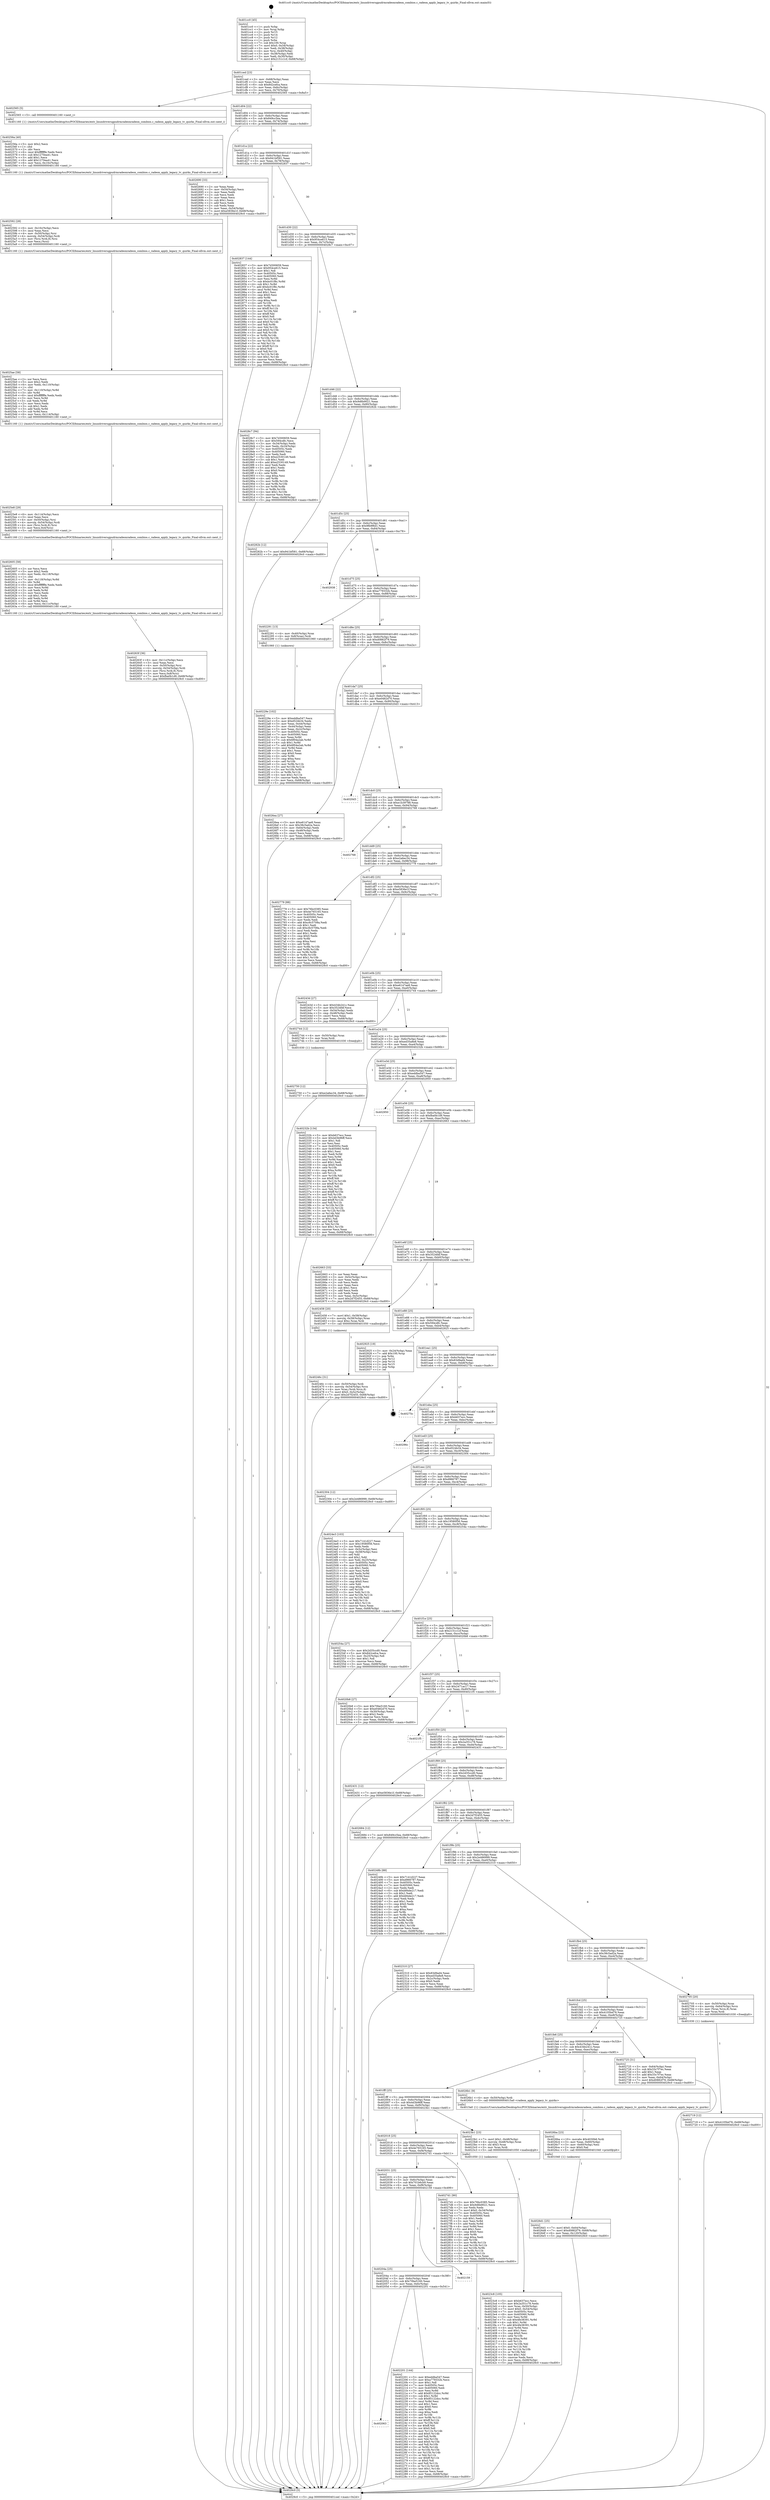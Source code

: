 digraph "0x401cc0" {
  label = "0x401cc0 (/mnt/c/Users/mathe/Desktop/tcc/POCII/binaries/extr_linuxdriversgpudrmradeonradeon_combios.c_radeon_apply_legacy_tv_quirks_Final-ollvm.out::main(0))"
  labelloc = "t"
  node[shape=record]

  Entry [label="",width=0.3,height=0.3,shape=circle,fillcolor=black,style=filled]
  "0x401ced" [label="{
     0x401ced [23]\l
     | [instrs]\l
     &nbsp;&nbsp;0x401ced \<+3\>: mov -0x68(%rbp),%eax\l
     &nbsp;&nbsp;0x401cf0 \<+2\>: mov %eax,%ecx\l
     &nbsp;&nbsp;0x401cf2 \<+6\>: sub $0x842cefca,%ecx\l
     &nbsp;&nbsp;0x401cf8 \<+3\>: mov %eax,-0x6c(%rbp)\l
     &nbsp;&nbsp;0x401cfb \<+3\>: mov %ecx,-0x70(%rbp)\l
     &nbsp;&nbsp;0x401cfe \<+6\>: je 0000000000402565 \<main+0x8a5\>\l
  }"]
  "0x402565" [label="{
     0x402565 [5]\l
     | [instrs]\l
     &nbsp;&nbsp;0x402565 \<+5\>: call 0000000000401160 \<next_i\>\l
     | [calls]\l
     &nbsp;&nbsp;0x401160 \{1\} (/mnt/c/Users/mathe/Desktop/tcc/POCII/binaries/extr_linuxdriversgpudrmradeonradeon_combios.c_radeon_apply_legacy_tv_quirks_Final-ollvm.out::next_i)\l
  }"]
  "0x401d04" [label="{
     0x401d04 [22]\l
     | [instrs]\l
     &nbsp;&nbsp;0x401d04 \<+5\>: jmp 0000000000401d09 \<main+0x49\>\l
     &nbsp;&nbsp;0x401d09 \<+3\>: mov -0x6c(%rbp),%eax\l
     &nbsp;&nbsp;0x401d0c \<+5\>: sub $0x849cc5ea,%eax\l
     &nbsp;&nbsp;0x401d11 \<+3\>: mov %eax,-0x74(%rbp)\l
     &nbsp;&nbsp;0x401d14 \<+6\>: je 0000000000402690 \<main+0x9d0\>\l
  }"]
  Exit [label="",width=0.3,height=0.3,shape=circle,fillcolor=black,style=filled,peripheries=2]
  "0x402690" [label="{
     0x402690 [33]\l
     | [instrs]\l
     &nbsp;&nbsp;0x402690 \<+2\>: xor %eax,%eax\l
     &nbsp;&nbsp;0x402692 \<+3\>: mov -0x54(%rbp),%ecx\l
     &nbsp;&nbsp;0x402695 \<+2\>: mov %eax,%edx\l
     &nbsp;&nbsp;0x402697 \<+2\>: sub %ecx,%edx\l
     &nbsp;&nbsp;0x402699 \<+2\>: mov %eax,%ecx\l
     &nbsp;&nbsp;0x40269b \<+3\>: sub $0x1,%ecx\l
     &nbsp;&nbsp;0x40269e \<+2\>: add %ecx,%edx\l
     &nbsp;&nbsp;0x4026a0 \<+2\>: sub %edx,%eax\l
     &nbsp;&nbsp;0x4026a2 \<+3\>: mov %eax,-0x54(%rbp)\l
     &nbsp;&nbsp;0x4026a5 \<+7\>: movl $0xe5836e1f,-0x68(%rbp)\l
     &nbsp;&nbsp;0x4026ac \<+5\>: jmp 00000000004029c0 \<main+0xd00\>\l
  }"]
  "0x401d1a" [label="{
     0x401d1a [22]\l
     | [instrs]\l
     &nbsp;&nbsp;0x401d1a \<+5\>: jmp 0000000000401d1f \<main+0x5f\>\l
     &nbsp;&nbsp;0x401d1f \<+3\>: mov -0x6c(%rbp),%eax\l
     &nbsp;&nbsp;0x401d22 \<+5\>: sub $0x941bf581,%eax\l
     &nbsp;&nbsp;0x401d27 \<+3\>: mov %eax,-0x78(%rbp)\l
     &nbsp;&nbsp;0x401d2a \<+6\>: je 0000000000402837 \<main+0xb77\>\l
  }"]
  "0x402750" [label="{
     0x402750 [12]\l
     | [instrs]\l
     &nbsp;&nbsp;0x402750 \<+7\>: movl $0xe2a6ec34,-0x68(%rbp)\l
     &nbsp;&nbsp;0x402757 \<+5\>: jmp 00000000004029c0 \<main+0xd00\>\l
  }"]
  "0x402837" [label="{
     0x402837 [144]\l
     | [instrs]\l
     &nbsp;&nbsp;0x402837 \<+5\>: mov $0x7d300659,%eax\l
     &nbsp;&nbsp;0x40283c \<+5\>: mov $0x954ce615,%ecx\l
     &nbsp;&nbsp;0x402841 \<+2\>: mov $0x1,%dl\l
     &nbsp;&nbsp;0x402843 \<+7\>: mov 0x40505c,%esi\l
     &nbsp;&nbsp;0x40284a \<+7\>: mov 0x405060,%edi\l
     &nbsp;&nbsp;0x402851 \<+3\>: mov %esi,%r8d\l
     &nbsp;&nbsp;0x402854 \<+7\>: sub $0xbc01f8c,%r8d\l
     &nbsp;&nbsp;0x40285b \<+4\>: sub $0x1,%r8d\l
     &nbsp;&nbsp;0x40285f \<+7\>: add $0xbc01f8c,%r8d\l
     &nbsp;&nbsp;0x402866 \<+4\>: imul %r8d,%esi\l
     &nbsp;&nbsp;0x40286a \<+3\>: and $0x1,%esi\l
     &nbsp;&nbsp;0x40286d \<+3\>: cmp $0x0,%esi\l
     &nbsp;&nbsp;0x402870 \<+4\>: sete %r9b\l
     &nbsp;&nbsp;0x402874 \<+3\>: cmp $0xa,%edi\l
     &nbsp;&nbsp;0x402877 \<+4\>: setl %r10b\l
     &nbsp;&nbsp;0x40287b \<+3\>: mov %r9b,%r11b\l
     &nbsp;&nbsp;0x40287e \<+4\>: xor $0xff,%r11b\l
     &nbsp;&nbsp;0x402882 \<+3\>: mov %r10b,%bl\l
     &nbsp;&nbsp;0x402885 \<+3\>: xor $0xff,%bl\l
     &nbsp;&nbsp;0x402888 \<+3\>: xor $0x0,%dl\l
     &nbsp;&nbsp;0x40288b \<+3\>: mov %r11b,%r14b\l
     &nbsp;&nbsp;0x40288e \<+4\>: and $0x0,%r14b\l
     &nbsp;&nbsp;0x402892 \<+3\>: and %dl,%r9b\l
     &nbsp;&nbsp;0x402895 \<+3\>: mov %bl,%r15b\l
     &nbsp;&nbsp;0x402898 \<+4\>: and $0x0,%r15b\l
     &nbsp;&nbsp;0x40289c \<+3\>: and %dl,%r10b\l
     &nbsp;&nbsp;0x40289f \<+3\>: or %r9b,%r14b\l
     &nbsp;&nbsp;0x4028a2 \<+3\>: or %r10b,%r15b\l
     &nbsp;&nbsp;0x4028a5 \<+3\>: xor %r15b,%r14b\l
     &nbsp;&nbsp;0x4028a8 \<+3\>: or %bl,%r11b\l
     &nbsp;&nbsp;0x4028ab \<+4\>: xor $0xff,%r11b\l
     &nbsp;&nbsp;0x4028af \<+3\>: or $0x0,%dl\l
     &nbsp;&nbsp;0x4028b2 \<+3\>: and %dl,%r11b\l
     &nbsp;&nbsp;0x4028b5 \<+3\>: or %r11b,%r14b\l
     &nbsp;&nbsp;0x4028b8 \<+4\>: test $0x1,%r14b\l
     &nbsp;&nbsp;0x4028bc \<+3\>: cmovne %ecx,%eax\l
     &nbsp;&nbsp;0x4028bf \<+3\>: mov %eax,-0x68(%rbp)\l
     &nbsp;&nbsp;0x4028c2 \<+5\>: jmp 00000000004029c0 \<main+0xd00\>\l
  }"]
  "0x401d30" [label="{
     0x401d30 [22]\l
     | [instrs]\l
     &nbsp;&nbsp;0x401d30 \<+5\>: jmp 0000000000401d35 \<main+0x75\>\l
     &nbsp;&nbsp;0x401d35 \<+3\>: mov -0x6c(%rbp),%eax\l
     &nbsp;&nbsp;0x401d38 \<+5\>: sub $0x954ce615,%eax\l
     &nbsp;&nbsp;0x401d3d \<+3\>: mov %eax,-0x7c(%rbp)\l
     &nbsp;&nbsp;0x401d40 \<+6\>: je 00000000004028c7 \<main+0xc07\>\l
  }"]
  "0x402719" [label="{
     0x402719 [12]\l
     | [instrs]\l
     &nbsp;&nbsp;0x402719 \<+7\>: movl $0x4105bd76,-0x68(%rbp)\l
     &nbsp;&nbsp;0x402720 \<+5\>: jmp 00000000004029c0 \<main+0xd00\>\l
  }"]
  "0x4028c7" [label="{
     0x4028c7 [94]\l
     | [instrs]\l
     &nbsp;&nbsp;0x4028c7 \<+5\>: mov $0x7d300659,%eax\l
     &nbsp;&nbsp;0x4028cc \<+5\>: mov $0x594cdfc,%ecx\l
     &nbsp;&nbsp;0x4028d1 \<+3\>: mov -0x34(%rbp),%edx\l
     &nbsp;&nbsp;0x4028d4 \<+3\>: mov %edx,-0x24(%rbp)\l
     &nbsp;&nbsp;0x4028d7 \<+7\>: mov 0x40505c,%edx\l
     &nbsp;&nbsp;0x4028de \<+7\>: mov 0x405060,%esi\l
     &nbsp;&nbsp;0x4028e5 \<+2\>: mov %edx,%edi\l
     &nbsp;&nbsp;0x4028e7 \<+6\>: sub $0xe2530149,%edi\l
     &nbsp;&nbsp;0x4028ed \<+3\>: sub $0x1,%edi\l
     &nbsp;&nbsp;0x4028f0 \<+6\>: add $0xe2530149,%edi\l
     &nbsp;&nbsp;0x4028f6 \<+3\>: imul %edi,%edx\l
     &nbsp;&nbsp;0x4028f9 \<+3\>: and $0x1,%edx\l
     &nbsp;&nbsp;0x4028fc \<+3\>: cmp $0x0,%edx\l
     &nbsp;&nbsp;0x4028ff \<+4\>: sete %r8b\l
     &nbsp;&nbsp;0x402903 \<+3\>: cmp $0xa,%esi\l
     &nbsp;&nbsp;0x402906 \<+4\>: setl %r9b\l
     &nbsp;&nbsp;0x40290a \<+3\>: mov %r8b,%r10b\l
     &nbsp;&nbsp;0x40290d \<+3\>: and %r9b,%r10b\l
     &nbsp;&nbsp;0x402910 \<+3\>: xor %r9b,%r8b\l
     &nbsp;&nbsp;0x402913 \<+3\>: or %r8b,%r10b\l
     &nbsp;&nbsp;0x402916 \<+4\>: test $0x1,%r10b\l
     &nbsp;&nbsp;0x40291a \<+3\>: cmovne %ecx,%eax\l
     &nbsp;&nbsp;0x40291d \<+3\>: mov %eax,-0x68(%rbp)\l
     &nbsp;&nbsp;0x402920 \<+5\>: jmp 00000000004029c0 \<main+0xd00\>\l
  }"]
  "0x401d46" [label="{
     0x401d46 [22]\l
     | [instrs]\l
     &nbsp;&nbsp;0x401d46 \<+5\>: jmp 0000000000401d4b \<main+0x8b\>\l
     &nbsp;&nbsp;0x401d4b \<+3\>: mov -0x6c(%rbp),%eax\l
     &nbsp;&nbsp;0x401d4e \<+5\>: sub $0x9d6b9021,%eax\l
     &nbsp;&nbsp;0x401d53 \<+3\>: mov %eax,-0x80(%rbp)\l
     &nbsp;&nbsp;0x401d56 \<+6\>: je 000000000040282b \<main+0xb6b\>\l
  }"]
  "0x4026d1" [label="{
     0x4026d1 [25]\l
     | [instrs]\l
     &nbsp;&nbsp;0x4026d1 \<+7\>: movl $0x0,-0x64(%rbp)\l
     &nbsp;&nbsp;0x4026d8 \<+7\>: movl $0xd0882f79,-0x68(%rbp)\l
     &nbsp;&nbsp;0x4026df \<+6\>: mov %eax,-0x120(%rbp)\l
     &nbsp;&nbsp;0x4026e5 \<+5\>: jmp 00000000004029c0 \<main+0xd00\>\l
  }"]
  "0x40282b" [label="{
     0x40282b [12]\l
     | [instrs]\l
     &nbsp;&nbsp;0x40282b \<+7\>: movl $0x941bf581,-0x68(%rbp)\l
     &nbsp;&nbsp;0x402832 \<+5\>: jmp 00000000004029c0 \<main+0xd00\>\l
  }"]
  "0x401d5c" [label="{
     0x401d5c [25]\l
     | [instrs]\l
     &nbsp;&nbsp;0x401d5c \<+5\>: jmp 0000000000401d61 \<main+0xa1\>\l
     &nbsp;&nbsp;0x401d61 \<+3\>: mov -0x6c(%rbp),%eax\l
     &nbsp;&nbsp;0x401d64 \<+5\>: sub $0x9fb9f6d1,%eax\l
     &nbsp;&nbsp;0x401d69 \<+6\>: mov %eax,-0x84(%rbp)\l
     &nbsp;&nbsp;0x401d6f \<+6\>: je 0000000000402938 \<main+0xc78\>\l
  }"]
  "0x4026ba" [label="{
     0x4026ba [23]\l
     | [instrs]\l
     &nbsp;&nbsp;0x4026ba \<+10\>: movabs $0x4030b6,%rdi\l
     &nbsp;&nbsp;0x4026c4 \<+3\>: mov %eax,-0x60(%rbp)\l
     &nbsp;&nbsp;0x4026c7 \<+3\>: mov -0x60(%rbp),%esi\l
     &nbsp;&nbsp;0x4026ca \<+2\>: mov $0x0,%al\l
     &nbsp;&nbsp;0x4026cc \<+5\>: call 0000000000401040 \<printf@plt\>\l
     | [calls]\l
     &nbsp;&nbsp;0x401040 \{1\} (unknown)\l
  }"]
  "0x402938" [label="{
     0x402938\l
  }", style=dashed]
  "0x401d75" [label="{
     0x401d75 [25]\l
     | [instrs]\l
     &nbsp;&nbsp;0x401d75 \<+5\>: jmp 0000000000401d7a \<main+0xba\>\l
     &nbsp;&nbsp;0x401d7a \<+3\>: mov -0x6c(%rbp),%eax\l
     &nbsp;&nbsp;0x401d7d \<+5\>: sub $0xa779332b,%eax\l
     &nbsp;&nbsp;0x401d82 \<+6\>: mov %eax,-0x88(%rbp)\l
     &nbsp;&nbsp;0x401d88 \<+6\>: je 0000000000402291 \<main+0x5d1\>\l
  }"]
  "0x40263f" [label="{
     0x40263f [36]\l
     | [instrs]\l
     &nbsp;&nbsp;0x40263f \<+6\>: mov -0x11c(%rbp),%ecx\l
     &nbsp;&nbsp;0x402645 \<+3\>: imul %eax,%ecx\l
     &nbsp;&nbsp;0x402648 \<+4\>: mov -0x50(%rbp),%rsi\l
     &nbsp;&nbsp;0x40264c \<+4\>: movslq -0x54(%rbp),%rdi\l
     &nbsp;&nbsp;0x402650 \<+4\>: mov (%rsi,%rdi,8),%rsi\l
     &nbsp;&nbsp;0x402654 \<+3\>: mov %ecx,0x8(%rsi)\l
     &nbsp;&nbsp;0x402657 \<+7\>: movl $0xfba0b1d9,-0x68(%rbp)\l
     &nbsp;&nbsp;0x40265e \<+5\>: jmp 00000000004029c0 \<main+0xd00\>\l
  }"]
  "0x402291" [label="{
     0x402291 [13]\l
     | [instrs]\l
     &nbsp;&nbsp;0x402291 \<+4\>: mov -0x40(%rbp),%rax\l
     &nbsp;&nbsp;0x402295 \<+4\>: mov 0x8(%rax),%rdi\l
     &nbsp;&nbsp;0x402299 \<+5\>: call 0000000000401060 \<atoi@plt\>\l
     | [calls]\l
     &nbsp;&nbsp;0x401060 \{1\} (unknown)\l
  }"]
  "0x401d8e" [label="{
     0x401d8e [25]\l
     | [instrs]\l
     &nbsp;&nbsp;0x401d8e \<+5\>: jmp 0000000000401d93 \<main+0xd3\>\l
     &nbsp;&nbsp;0x401d93 \<+3\>: mov -0x6c(%rbp),%eax\l
     &nbsp;&nbsp;0x401d96 \<+5\>: sub $0xd0882f79,%eax\l
     &nbsp;&nbsp;0x401d9b \<+6\>: mov %eax,-0x8c(%rbp)\l
     &nbsp;&nbsp;0x401da1 \<+6\>: je 00000000004026ea \<main+0xa2a\>\l
  }"]
  "0x402605" [label="{
     0x402605 [58]\l
     | [instrs]\l
     &nbsp;&nbsp;0x402605 \<+2\>: xor %ecx,%ecx\l
     &nbsp;&nbsp;0x402607 \<+5\>: mov $0x2,%edx\l
     &nbsp;&nbsp;0x40260c \<+6\>: mov %edx,-0x118(%rbp)\l
     &nbsp;&nbsp;0x402612 \<+1\>: cltd\l
     &nbsp;&nbsp;0x402613 \<+7\>: mov -0x118(%rbp),%r8d\l
     &nbsp;&nbsp;0x40261a \<+3\>: idiv %r8d\l
     &nbsp;&nbsp;0x40261d \<+6\>: imul $0xfffffffe,%edx,%edx\l
     &nbsp;&nbsp;0x402623 \<+3\>: mov %ecx,%r9d\l
     &nbsp;&nbsp;0x402626 \<+3\>: sub %edx,%r9d\l
     &nbsp;&nbsp;0x402629 \<+2\>: mov %ecx,%edx\l
     &nbsp;&nbsp;0x40262b \<+3\>: sub $0x1,%edx\l
     &nbsp;&nbsp;0x40262e \<+3\>: add %edx,%r9d\l
     &nbsp;&nbsp;0x402631 \<+3\>: sub %r9d,%ecx\l
     &nbsp;&nbsp;0x402634 \<+6\>: mov %ecx,-0x11c(%rbp)\l
     &nbsp;&nbsp;0x40263a \<+5\>: call 0000000000401160 \<next_i\>\l
     | [calls]\l
     &nbsp;&nbsp;0x401160 \{1\} (/mnt/c/Users/mathe/Desktop/tcc/POCII/binaries/extr_linuxdriversgpudrmradeonradeon_combios.c_radeon_apply_legacy_tv_quirks_Final-ollvm.out::next_i)\l
  }"]
  "0x4026ea" [label="{
     0x4026ea [27]\l
     | [instrs]\l
     &nbsp;&nbsp;0x4026ea \<+5\>: mov $0xe6147ae8,%eax\l
     &nbsp;&nbsp;0x4026ef \<+5\>: mov $0x38c5ad2a,%ecx\l
     &nbsp;&nbsp;0x4026f4 \<+3\>: mov -0x64(%rbp),%edx\l
     &nbsp;&nbsp;0x4026f7 \<+3\>: cmp -0x48(%rbp),%edx\l
     &nbsp;&nbsp;0x4026fa \<+3\>: cmovl %ecx,%eax\l
     &nbsp;&nbsp;0x4026fd \<+3\>: mov %eax,-0x68(%rbp)\l
     &nbsp;&nbsp;0x402700 \<+5\>: jmp 00000000004029c0 \<main+0xd00\>\l
  }"]
  "0x401da7" [label="{
     0x401da7 [25]\l
     | [instrs]\l
     &nbsp;&nbsp;0x401da7 \<+5\>: jmp 0000000000401dac \<main+0xec\>\l
     &nbsp;&nbsp;0x401dac \<+3\>: mov -0x6c(%rbp),%eax\l
     &nbsp;&nbsp;0x401daf \<+5\>: sub $0xe0482d70,%eax\l
     &nbsp;&nbsp;0x401db4 \<+6\>: mov %eax,-0x90(%rbp)\l
     &nbsp;&nbsp;0x401dba \<+6\>: je 00000000004020d3 \<main+0x413\>\l
  }"]
  "0x4025e8" [label="{
     0x4025e8 [29]\l
     | [instrs]\l
     &nbsp;&nbsp;0x4025e8 \<+6\>: mov -0x114(%rbp),%ecx\l
     &nbsp;&nbsp;0x4025ee \<+3\>: imul %eax,%ecx\l
     &nbsp;&nbsp;0x4025f1 \<+4\>: mov -0x50(%rbp),%rsi\l
     &nbsp;&nbsp;0x4025f5 \<+4\>: movslq -0x54(%rbp),%rdi\l
     &nbsp;&nbsp;0x4025f9 \<+4\>: mov (%rsi,%rdi,8),%rsi\l
     &nbsp;&nbsp;0x4025fd \<+3\>: mov %ecx,0x4(%rsi)\l
     &nbsp;&nbsp;0x402600 \<+5\>: call 0000000000401160 \<next_i\>\l
     | [calls]\l
     &nbsp;&nbsp;0x401160 \{1\} (/mnt/c/Users/mathe/Desktop/tcc/POCII/binaries/extr_linuxdriversgpudrmradeonradeon_combios.c_radeon_apply_legacy_tv_quirks_Final-ollvm.out::next_i)\l
  }"]
  "0x4020d3" [label="{
     0x4020d3\l
  }", style=dashed]
  "0x401dc0" [label="{
     0x401dc0 [25]\l
     | [instrs]\l
     &nbsp;&nbsp;0x401dc0 \<+5\>: jmp 0000000000401dc5 \<main+0x105\>\l
     &nbsp;&nbsp;0x401dc5 \<+3\>: mov -0x6c(%rbp),%eax\l
     &nbsp;&nbsp;0x401dc8 \<+5\>: sub $0xe1b39788,%eax\l
     &nbsp;&nbsp;0x401dcd \<+6\>: mov %eax,-0x94(%rbp)\l
     &nbsp;&nbsp;0x401dd3 \<+6\>: je 0000000000402768 \<main+0xaa8\>\l
  }"]
  "0x4025ae" [label="{
     0x4025ae [58]\l
     | [instrs]\l
     &nbsp;&nbsp;0x4025ae \<+2\>: xor %ecx,%ecx\l
     &nbsp;&nbsp;0x4025b0 \<+5\>: mov $0x2,%edx\l
     &nbsp;&nbsp;0x4025b5 \<+6\>: mov %edx,-0x110(%rbp)\l
     &nbsp;&nbsp;0x4025bb \<+1\>: cltd\l
     &nbsp;&nbsp;0x4025bc \<+7\>: mov -0x110(%rbp),%r8d\l
     &nbsp;&nbsp;0x4025c3 \<+3\>: idiv %r8d\l
     &nbsp;&nbsp;0x4025c6 \<+6\>: imul $0xfffffffe,%edx,%edx\l
     &nbsp;&nbsp;0x4025cc \<+3\>: mov %ecx,%r9d\l
     &nbsp;&nbsp;0x4025cf \<+3\>: sub %edx,%r9d\l
     &nbsp;&nbsp;0x4025d2 \<+2\>: mov %ecx,%edx\l
     &nbsp;&nbsp;0x4025d4 \<+3\>: sub $0x1,%edx\l
     &nbsp;&nbsp;0x4025d7 \<+3\>: add %edx,%r9d\l
     &nbsp;&nbsp;0x4025da \<+3\>: sub %r9d,%ecx\l
     &nbsp;&nbsp;0x4025dd \<+6\>: mov %ecx,-0x114(%rbp)\l
     &nbsp;&nbsp;0x4025e3 \<+5\>: call 0000000000401160 \<next_i\>\l
     | [calls]\l
     &nbsp;&nbsp;0x401160 \{1\} (/mnt/c/Users/mathe/Desktop/tcc/POCII/binaries/extr_linuxdriversgpudrmradeonradeon_combios.c_radeon_apply_legacy_tv_quirks_Final-ollvm.out::next_i)\l
  }"]
  "0x402768" [label="{
     0x402768\l
  }", style=dashed]
  "0x401dd9" [label="{
     0x401dd9 [25]\l
     | [instrs]\l
     &nbsp;&nbsp;0x401dd9 \<+5\>: jmp 0000000000401dde \<main+0x11e\>\l
     &nbsp;&nbsp;0x401dde \<+3\>: mov -0x6c(%rbp),%eax\l
     &nbsp;&nbsp;0x401de1 \<+5\>: sub $0xe2a6ec34,%eax\l
     &nbsp;&nbsp;0x401de6 \<+6\>: mov %eax,-0x98(%rbp)\l
     &nbsp;&nbsp;0x401dec \<+6\>: je 0000000000402779 \<main+0xab9\>\l
  }"]
  "0x402592" [label="{
     0x402592 [28]\l
     | [instrs]\l
     &nbsp;&nbsp;0x402592 \<+6\>: mov -0x10c(%rbp),%ecx\l
     &nbsp;&nbsp;0x402598 \<+3\>: imul %eax,%ecx\l
     &nbsp;&nbsp;0x40259b \<+4\>: mov -0x50(%rbp),%rsi\l
     &nbsp;&nbsp;0x40259f \<+4\>: movslq -0x54(%rbp),%rdi\l
     &nbsp;&nbsp;0x4025a3 \<+4\>: mov (%rsi,%rdi,8),%rsi\l
     &nbsp;&nbsp;0x4025a7 \<+2\>: mov %ecx,(%rsi)\l
     &nbsp;&nbsp;0x4025a9 \<+5\>: call 0000000000401160 \<next_i\>\l
     | [calls]\l
     &nbsp;&nbsp;0x401160 \{1\} (/mnt/c/Users/mathe/Desktop/tcc/POCII/binaries/extr_linuxdriversgpudrmradeonradeon_combios.c_radeon_apply_legacy_tv_quirks_Final-ollvm.out::next_i)\l
  }"]
  "0x402779" [label="{
     0x402779 [88]\l
     | [instrs]\l
     &nbsp;&nbsp;0x402779 \<+5\>: mov $0x76bc0385,%eax\l
     &nbsp;&nbsp;0x40277e \<+5\>: mov $0x4e765165,%ecx\l
     &nbsp;&nbsp;0x402783 \<+7\>: mov 0x40505c,%edx\l
     &nbsp;&nbsp;0x40278a \<+7\>: mov 0x405060,%esi\l
     &nbsp;&nbsp;0x402791 \<+2\>: mov %edx,%edi\l
     &nbsp;&nbsp;0x402793 \<+6\>: add $0xc6c5708a,%edi\l
     &nbsp;&nbsp;0x402799 \<+3\>: sub $0x1,%edi\l
     &nbsp;&nbsp;0x40279c \<+6\>: sub $0xc6c5708a,%edi\l
     &nbsp;&nbsp;0x4027a2 \<+3\>: imul %edi,%edx\l
     &nbsp;&nbsp;0x4027a5 \<+3\>: and $0x1,%edx\l
     &nbsp;&nbsp;0x4027a8 \<+3\>: cmp $0x0,%edx\l
     &nbsp;&nbsp;0x4027ab \<+4\>: sete %r8b\l
     &nbsp;&nbsp;0x4027af \<+3\>: cmp $0xa,%esi\l
     &nbsp;&nbsp;0x4027b2 \<+4\>: setl %r9b\l
     &nbsp;&nbsp;0x4027b6 \<+3\>: mov %r8b,%r10b\l
     &nbsp;&nbsp;0x4027b9 \<+3\>: and %r9b,%r10b\l
     &nbsp;&nbsp;0x4027bc \<+3\>: xor %r9b,%r8b\l
     &nbsp;&nbsp;0x4027bf \<+3\>: or %r8b,%r10b\l
     &nbsp;&nbsp;0x4027c2 \<+4\>: test $0x1,%r10b\l
     &nbsp;&nbsp;0x4027c6 \<+3\>: cmovne %ecx,%eax\l
     &nbsp;&nbsp;0x4027c9 \<+3\>: mov %eax,-0x68(%rbp)\l
     &nbsp;&nbsp;0x4027cc \<+5\>: jmp 00000000004029c0 \<main+0xd00\>\l
  }"]
  "0x401df2" [label="{
     0x401df2 [25]\l
     | [instrs]\l
     &nbsp;&nbsp;0x401df2 \<+5\>: jmp 0000000000401df7 \<main+0x137\>\l
     &nbsp;&nbsp;0x401df7 \<+3\>: mov -0x6c(%rbp),%eax\l
     &nbsp;&nbsp;0x401dfa \<+5\>: sub $0xe5836e1f,%eax\l
     &nbsp;&nbsp;0x401dff \<+6\>: mov %eax,-0x9c(%rbp)\l
     &nbsp;&nbsp;0x401e05 \<+6\>: je 000000000040243d \<main+0x77d\>\l
  }"]
  "0x40256a" [label="{
     0x40256a [40]\l
     | [instrs]\l
     &nbsp;&nbsp;0x40256a \<+5\>: mov $0x2,%ecx\l
     &nbsp;&nbsp;0x40256f \<+1\>: cltd\l
     &nbsp;&nbsp;0x402570 \<+2\>: idiv %ecx\l
     &nbsp;&nbsp;0x402572 \<+6\>: imul $0xfffffffe,%edx,%ecx\l
     &nbsp;&nbsp;0x402578 \<+6\>: sub $0x1270ea41,%ecx\l
     &nbsp;&nbsp;0x40257e \<+3\>: add $0x1,%ecx\l
     &nbsp;&nbsp;0x402581 \<+6\>: add $0x1270ea41,%ecx\l
     &nbsp;&nbsp;0x402587 \<+6\>: mov %ecx,-0x10c(%rbp)\l
     &nbsp;&nbsp;0x40258d \<+5\>: call 0000000000401160 \<next_i\>\l
     | [calls]\l
     &nbsp;&nbsp;0x401160 \{1\} (/mnt/c/Users/mathe/Desktop/tcc/POCII/binaries/extr_linuxdriversgpudrmradeonradeon_combios.c_radeon_apply_legacy_tv_quirks_Final-ollvm.out::next_i)\l
  }"]
  "0x40243d" [label="{
     0x40243d [27]\l
     | [instrs]\l
     &nbsp;&nbsp;0x40243d \<+5\>: mov $0x434b241c,%eax\l
     &nbsp;&nbsp;0x402442 \<+5\>: mov $0x3524fdf,%ecx\l
     &nbsp;&nbsp;0x402447 \<+3\>: mov -0x54(%rbp),%edx\l
     &nbsp;&nbsp;0x40244a \<+3\>: cmp -0x48(%rbp),%edx\l
     &nbsp;&nbsp;0x40244d \<+3\>: cmovl %ecx,%eax\l
     &nbsp;&nbsp;0x402450 \<+3\>: mov %eax,-0x68(%rbp)\l
     &nbsp;&nbsp;0x402453 \<+5\>: jmp 00000000004029c0 \<main+0xd00\>\l
  }"]
  "0x401e0b" [label="{
     0x401e0b [25]\l
     | [instrs]\l
     &nbsp;&nbsp;0x401e0b \<+5\>: jmp 0000000000401e10 \<main+0x150\>\l
     &nbsp;&nbsp;0x401e10 \<+3\>: mov -0x6c(%rbp),%eax\l
     &nbsp;&nbsp;0x401e13 \<+5\>: sub $0xe6147ae8,%eax\l
     &nbsp;&nbsp;0x401e18 \<+6\>: mov %eax,-0xa0(%rbp)\l
     &nbsp;&nbsp;0x401e1e \<+6\>: je 0000000000402744 \<main+0xa84\>\l
  }"]
  "0x40246c" [label="{
     0x40246c [31]\l
     | [instrs]\l
     &nbsp;&nbsp;0x40246c \<+4\>: mov -0x50(%rbp),%rdi\l
     &nbsp;&nbsp;0x402470 \<+4\>: movslq -0x54(%rbp),%rcx\l
     &nbsp;&nbsp;0x402474 \<+4\>: mov %rax,(%rdi,%rcx,8)\l
     &nbsp;&nbsp;0x402478 \<+7\>: movl $0x0,-0x5c(%rbp)\l
     &nbsp;&nbsp;0x40247f \<+7\>: movl $0x2d7f2455,-0x68(%rbp)\l
     &nbsp;&nbsp;0x402486 \<+5\>: jmp 00000000004029c0 \<main+0xd00\>\l
  }"]
  "0x402744" [label="{
     0x402744 [12]\l
     | [instrs]\l
     &nbsp;&nbsp;0x402744 \<+4\>: mov -0x50(%rbp),%rax\l
     &nbsp;&nbsp;0x402748 \<+3\>: mov %rax,%rdi\l
     &nbsp;&nbsp;0x40274b \<+5\>: call 0000000000401030 \<free@plt\>\l
     | [calls]\l
     &nbsp;&nbsp;0x401030 \{1\} (unknown)\l
  }"]
  "0x401e24" [label="{
     0x401e24 [25]\l
     | [instrs]\l
     &nbsp;&nbsp;0x401e24 \<+5\>: jmp 0000000000401e29 \<main+0x169\>\l
     &nbsp;&nbsp;0x401e29 \<+3\>: mov -0x6c(%rbp),%eax\l
     &nbsp;&nbsp;0x401e2c \<+5\>: sub $0xed35a8e8,%eax\l
     &nbsp;&nbsp;0x401e31 \<+6\>: mov %eax,-0xa4(%rbp)\l
     &nbsp;&nbsp;0x401e37 \<+6\>: je 000000000040232b \<main+0x66b\>\l
  }"]
  "0x4023c8" [label="{
     0x4023c8 [105]\l
     | [instrs]\l
     &nbsp;&nbsp;0x4023c8 \<+5\>: mov $0xb637ecc,%ecx\l
     &nbsp;&nbsp;0x4023cd \<+5\>: mov $0x2a351c78,%edx\l
     &nbsp;&nbsp;0x4023d2 \<+4\>: mov %rax,-0x50(%rbp)\l
     &nbsp;&nbsp;0x4023d6 \<+7\>: movl $0x0,-0x54(%rbp)\l
     &nbsp;&nbsp;0x4023dd \<+7\>: mov 0x40505c,%esi\l
     &nbsp;&nbsp;0x4023e4 \<+8\>: mov 0x405060,%r8d\l
     &nbsp;&nbsp;0x4023ec \<+3\>: mov %esi,%r9d\l
     &nbsp;&nbsp;0x4023ef \<+7\>: sub $0x4fe38391,%r9d\l
     &nbsp;&nbsp;0x4023f6 \<+4\>: sub $0x1,%r9d\l
     &nbsp;&nbsp;0x4023fa \<+7\>: add $0x4fe38391,%r9d\l
     &nbsp;&nbsp;0x402401 \<+4\>: imul %r9d,%esi\l
     &nbsp;&nbsp;0x402405 \<+3\>: and $0x1,%esi\l
     &nbsp;&nbsp;0x402408 \<+3\>: cmp $0x0,%esi\l
     &nbsp;&nbsp;0x40240b \<+4\>: sete %r10b\l
     &nbsp;&nbsp;0x40240f \<+4\>: cmp $0xa,%r8d\l
     &nbsp;&nbsp;0x402413 \<+4\>: setl %r11b\l
     &nbsp;&nbsp;0x402417 \<+3\>: mov %r10b,%bl\l
     &nbsp;&nbsp;0x40241a \<+3\>: and %r11b,%bl\l
     &nbsp;&nbsp;0x40241d \<+3\>: xor %r11b,%r10b\l
     &nbsp;&nbsp;0x402420 \<+3\>: or %r10b,%bl\l
     &nbsp;&nbsp;0x402423 \<+3\>: test $0x1,%bl\l
     &nbsp;&nbsp;0x402426 \<+3\>: cmovne %edx,%ecx\l
     &nbsp;&nbsp;0x402429 \<+3\>: mov %ecx,-0x68(%rbp)\l
     &nbsp;&nbsp;0x40242c \<+5\>: jmp 00000000004029c0 \<main+0xd00\>\l
  }"]
  "0x40232b" [label="{
     0x40232b [134]\l
     | [instrs]\l
     &nbsp;&nbsp;0x40232b \<+5\>: mov $0xb637ecc,%eax\l
     &nbsp;&nbsp;0x402330 \<+5\>: mov $0x4d3b96ff,%ecx\l
     &nbsp;&nbsp;0x402335 \<+2\>: mov $0x1,%dl\l
     &nbsp;&nbsp;0x402337 \<+2\>: xor %esi,%esi\l
     &nbsp;&nbsp;0x402339 \<+7\>: mov 0x40505c,%edi\l
     &nbsp;&nbsp;0x402340 \<+8\>: mov 0x405060,%r8d\l
     &nbsp;&nbsp;0x402348 \<+3\>: sub $0x1,%esi\l
     &nbsp;&nbsp;0x40234b \<+3\>: mov %edi,%r9d\l
     &nbsp;&nbsp;0x40234e \<+3\>: add %esi,%r9d\l
     &nbsp;&nbsp;0x402351 \<+4\>: imul %r9d,%edi\l
     &nbsp;&nbsp;0x402355 \<+3\>: and $0x1,%edi\l
     &nbsp;&nbsp;0x402358 \<+3\>: cmp $0x0,%edi\l
     &nbsp;&nbsp;0x40235b \<+4\>: sete %r10b\l
     &nbsp;&nbsp;0x40235f \<+4\>: cmp $0xa,%r8d\l
     &nbsp;&nbsp;0x402363 \<+4\>: setl %r11b\l
     &nbsp;&nbsp;0x402367 \<+3\>: mov %r10b,%bl\l
     &nbsp;&nbsp;0x40236a \<+3\>: xor $0xff,%bl\l
     &nbsp;&nbsp;0x40236d \<+3\>: mov %r11b,%r14b\l
     &nbsp;&nbsp;0x402370 \<+4\>: xor $0xff,%r14b\l
     &nbsp;&nbsp;0x402374 \<+3\>: xor $0x1,%dl\l
     &nbsp;&nbsp;0x402377 \<+3\>: mov %bl,%r15b\l
     &nbsp;&nbsp;0x40237a \<+4\>: and $0xff,%r15b\l
     &nbsp;&nbsp;0x40237e \<+3\>: and %dl,%r10b\l
     &nbsp;&nbsp;0x402381 \<+3\>: mov %r14b,%r12b\l
     &nbsp;&nbsp;0x402384 \<+4\>: and $0xff,%r12b\l
     &nbsp;&nbsp;0x402388 \<+3\>: and %dl,%r11b\l
     &nbsp;&nbsp;0x40238b \<+3\>: or %r10b,%r15b\l
     &nbsp;&nbsp;0x40238e \<+3\>: or %r11b,%r12b\l
     &nbsp;&nbsp;0x402391 \<+3\>: xor %r12b,%r15b\l
     &nbsp;&nbsp;0x402394 \<+3\>: or %r14b,%bl\l
     &nbsp;&nbsp;0x402397 \<+3\>: xor $0xff,%bl\l
     &nbsp;&nbsp;0x40239a \<+3\>: or $0x1,%dl\l
     &nbsp;&nbsp;0x40239d \<+2\>: and %dl,%bl\l
     &nbsp;&nbsp;0x40239f \<+3\>: or %bl,%r15b\l
     &nbsp;&nbsp;0x4023a2 \<+4\>: test $0x1,%r15b\l
     &nbsp;&nbsp;0x4023a6 \<+3\>: cmovne %ecx,%eax\l
     &nbsp;&nbsp;0x4023a9 \<+3\>: mov %eax,-0x68(%rbp)\l
     &nbsp;&nbsp;0x4023ac \<+5\>: jmp 00000000004029c0 \<main+0xd00\>\l
  }"]
  "0x401e3d" [label="{
     0x401e3d [25]\l
     | [instrs]\l
     &nbsp;&nbsp;0x401e3d \<+5\>: jmp 0000000000401e42 \<main+0x182\>\l
     &nbsp;&nbsp;0x401e42 \<+3\>: mov -0x6c(%rbp),%eax\l
     &nbsp;&nbsp;0x401e45 \<+5\>: sub $0xeddba547,%eax\l
     &nbsp;&nbsp;0x401e4a \<+6\>: mov %eax,-0xa8(%rbp)\l
     &nbsp;&nbsp;0x401e50 \<+6\>: je 0000000000402950 \<main+0xc90\>\l
  }"]
  "0x40229e" [label="{
     0x40229e [102]\l
     | [instrs]\l
     &nbsp;&nbsp;0x40229e \<+5\>: mov $0xeddba547,%ecx\l
     &nbsp;&nbsp;0x4022a3 \<+5\>: mov $0xd524b34,%edx\l
     &nbsp;&nbsp;0x4022a8 \<+3\>: mov %eax,-0x44(%rbp)\l
     &nbsp;&nbsp;0x4022ab \<+3\>: mov -0x44(%rbp),%eax\l
     &nbsp;&nbsp;0x4022ae \<+3\>: mov %eax,-0x2c(%rbp)\l
     &nbsp;&nbsp;0x4022b1 \<+7\>: mov 0x40505c,%eax\l
     &nbsp;&nbsp;0x4022b8 \<+7\>: mov 0x405060,%esi\l
     &nbsp;&nbsp;0x4022bf \<+3\>: mov %eax,%r8d\l
     &nbsp;&nbsp;0x4022c2 \<+7\>: sub $0x6f04a2ab,%r8d\l
     &nbsp;&nbsp;0x4022c9 \<+4\>: sub $0x1,%r8d\l
     &nbsp;&nbsp;0x4022cd \<+7\>: add $0x6f04a2ab,%r8d\l
     &nbsp;&nbsp;0x4022d4 \<+4\>: imul %r8d,%eax\l
     &nbsp;&nbsp;0x4022d8 \<+3\>: and $0x1,%eax\l
     &nbsp;&nbsp;0x4022db \<+3\>: cmp $0x0,%eax\l
     &nbsp;&nbsp;0x4022de \<+4\>: sete %r9b\l
     &nbsp;&nbsp;0x4022e2 \<+3\>: cmp $0xa,%esi\l
     &nbsp;&nbsp;0x4022e5 \<+4\>: setl %r10b\l
     &nbsp;&nbsp;0x4022e9 \<+3\>: mov %r9b,%r11b\l
     &nbsp;&nbsp;0x4022ec \<+3\>: and %r10b,%r11b\l
     &nbsp;&nbsp;0x4022ef \<+3\>: xor %r10b,%r9b\l
     &nbsp;&nbsp;0x4022f2 \<+3\>: or %r9b,%r11b\l
     &nbsp;&nbsp;0x4022f5 \<+4\>: test $0x1,%r11b\l
     &nbsp;&nbsp;0x4022f9 \<+3\>: cmovne %edx,%ecx\l
     &nbsp;&nbsp;0x4022fc \<+3\>: mov %ecx,-0x68(%rbp)\l
     &nbsp;&nbsp;0x4022ff \<+5\>: jmp 00000000004029c0 \<main+0xd00\>\l
  }"]
  "0x402950" [label="{
     0x402950\l
  }", style=dashed]
  "0x401e56" [label="{
     0x401e56 [25]\l
     | [instrs]\l
     &nbsp;&nbsp;0x401e56 \<+5\>: jmp 0000000000401e5b \<main+0x19b\>\l
     &nbsp;&nbsp;0x401e5b \<+3\>: mov -0x6c(%rbp),%eax\l
     &nbsp;&nbsp;0x401e5e \<+5\>: sub $0xfba0b1d9,%eax\l
     &nbsp;&nbsp;0x401e63 \<+6\>: mov %eax,-0xac(%rbp)\l
     &nbsp;&nbsp;0x401e69 \<+6\>: je 0000000000402663 \<main+0x9a3\>\l
  }"]
  "0x402063" [label="{
     0x402063\l
  }", style=dashed]
  "0x402663" [label="{
     0x402663 [33]\l
     | [instrs]\l
     &nbsp;&nbsp;0x402663 \<+2\>: xor %eax,%eax\l
     &nbsp;&nbsp;0x402665 \<+3\>: mov -0x5c(%rbp),%ecx\l
     &nbsp;&nbsp;0x402668 \<+2\>: mov %eax,%edx\l
     &nbsp;&nbsp;0x40266a \<+2\>: sub %ecx,%edx\l
     &nbsp;&nbsp;0x40266c \<+2\>: mov %eax,%ecx\l
     &nbsp;&nbsp;0x40266e \<+3\>: sub $0x1,%ecx\l
     &nbsp;&nbsp;0x402671 \<+2\>: add %ecx,%edx\l
     &nbsp;&nbsp;0x402673 \<+2\>: sub %edx,%eax\l
     &nbsp;&nbsp;0x402675 \<+3\>: mov %eax,-0x5c(%rbp)\l
     &nbsp;&nbsp;0x402678 \<+7\>: movl $0x2d7f2455,-0x68(%rbp)\l
     &nbsp;&nbsp;0x40267f \<+5\>: jmp 00000000004029c0 \<main+0xd00\>\l
  }"]
  "0x401e6f" [label="{
     0x401e6f [25]\l
     | [instrs]\l
     &nbsp;&nbsp;0x401e6f \<+5\>: jmp 0000000000401e74 \<main+0x1b4\>\l
     &nbsp;&nbsp;0x401e74 \<+3\>: mov -0x6c(%rbp),%eax\l
     &nbsp;&nbsp;0x401e77 \<+5\>: sub $0x3524fdf,%eax\l
     &nbsp;&nbsp;0x401e7c \<+6\>: mov %eax,-0xb0(%rbp)\l
     &nbsp;&nbsp;0x401e82 \<+6\>: je 0000000000402458 \<main+0x798\>\l
  }"]
  "0x402201" [label="{
     0x402201 [144]\l
     | [instrs]\l
     &nbsp;&nbsp;0x402201 \<+5\>: mov $0xeddba547,%eax\l
     &nbsp;&nbsp;0x402206 \<+5\>: mov $0xa779332b,%ecx\l
     &nbsp;&nbsp;0x40220b \<+2\>: mov $0x1,%dl\l
     &nbsp;&nbsp;0x40220d \<+7\>: mov 0x40505c,%esi\l
     &nbsp;&nbsp;0x402214 \<+7\>: mov 0x405060,%edi\l
     &nbsp;&nbsp;0x40221b \<+3\>: mov %esi,%r8d\l
     &nbsp;&nbsp;0x40221e \<+7\>: add $0x85122dcc,%r8d\l
     &nbsp;&nbsp;0x402225 \<+4\>: sub $0x1,%r8d\l
     &nbsp;&nbsp;0x402229 \<+7\>: sub $0x85122dcc,%r8d\l
     &nbsp;&nbsp;0x402230 \<+4\>: imul %r8d,%esi\l
     &nbsp;&nbsp;0x402234 \<+3\>: and $0x1,%esi\l
     &nbsp;&nbsp;0x402237 \<+3\>: cmp $0x0,%esi\l
     &nbsp;&nbsp;0x40223a \<+4\>: sete %r9b\l
     &nbsp;&nbsp;0x40223e \<+3\>: cmp $0xa,%edi\l
     &nbsp;&nbsp;0x402241 \<+4\>: setl %r10b\l
     &nbsp;&nbsp;0x402245 \<+3\>: mov %r9b,%r11b\l
     &nbsp;&nbsp;0x402248 \<+4\>: xor $0xff,%r11b\l
     &nbsp;&nbsp;0x40224c \<+3\>: mov %r10b,%bl\l
     &nbsp;&nbsp;0x40224f \<+3\>: xor $0xff,%bl\l
     &nbsp;&nbsp;0x402252 \<+3\>: xor $0x0,%dl\l
     &nbsp;&nbsp;0x402255 \<+3\>: mov %r11b,%r14b\l
     &nbsp;&nbsp;0x402258 \<+4\>: and $0x0,%r14b\l
     &nbsp;&nbsp;0x40225c \<+3\>: and %dl,%r9b\l
     &nbsp;&nbsp;0x40225f \<+3\>: mov %bl,%r15b\l
     &nbsp;&nbsp;0x402262 \<+4\>: and $0x0,%r15b\l
     &nbsp;&nbsp;0x402266 \<+3\>: and %dl,%r10b\l
     &nbsp;&nbsp;0x402269 \<+3\>: or %r9b,%r14b\l
     &nbsp;&nbsp;0x40226c \<+3\>: or %r10b,%r15b\l
     &nbsp;&nbsp;0x40226f \<+3\>: xor %r15b,%r14b\l
     &nbsp;&nbsp;0x402272 \<+3\>: or %bl,%r11b\l
     &nbsp;&nbsp;0x402275 \<+4\>: xor $0xff,%r11b\l
     &nbsp;&nbsp;0x402279 \<+3\>: or $0x0,%dl\l
     &nbsp;&nbsp;0x40227c \<+3\>: and %dl,%r11b\l
     &nbsp;&nbsp;0x40227f \<+3\>: or %r11b,%r14b\l
     &nbsp;&nbsp;0x402282 \<+4\>: test $0x1,%r14b\l
     &nbsp;&nbsp;0x402286 \<+3\>: cmovne %ecx,%eax\l
     &nbsp;&nbsp;0x402289 \<+3\>: mov %eax,-0x68(%rbp)\l
     &nbsp;&nbsp;0x40228c \<+5\>: jmp 00000000004029c0 \<main+0xd00\>\l
  }"]
  "0x402458" [label="{
     0x402458 [20]\l
     | [instrs]\l
     &nbsp;&nbsp;0x402458 \<+7\>: movl $0x1,-0x58(%rbp)\l
     &nbsp;&nbsp;0x40245f \<+4\>: movslq -0x58(%rbp),%rax\l
     &nbsp;&nbsp;0x402463 \<+4\>: imul $0xc,%rax,%rdi\l
     &nbsp;&nbsp;0x402467 \<+5\>: call 0000000000401050 \<malloc@plt\>\l
     | [calls]\l
     &nbsp;&nbsp;0x401050 \{1\} (unknown)\l
  }"]
  "0x401e88" [label="{
     0x401e88 [25]\l
     | [instrs]\l
     &nbsp;&nbsp;0x401e88 \<+5\>: jmp 0000000000401e8d \<main+0x1cd\>\l
     &nbsp;&nbsp;0x401e8d \<+3\>: mov -0x6c(%rbp),%eax\l
     &nbsp;&nbsp;0x401e90 \<+5\>: sub $0x594cdfc,%eax\l
     &nbsp;&nbsp;0x401e95 \<+6\>: mov %eax,-0xb4(%rbp)\l
     &nbsp;&nbsp;0x401e9b \<+6\>: je 0000000000402925 \<main+0xc65\>\l
  }"]
  "0x40204a" [label="{
     0x40204a [25]\l
     | [instrs]\l
     &nbsp;&nbsp;0x40204a \<+5\>: jmp 000000000040204f \<main+0x38f\>\l
     &nbsp;&nbsp;0x40204f \<+3\>: mov -0x6c(%rbp),%eax\l
     &nbsp;&nbsp;0x402052 \<+5\>: sub $0x70be5160,%eax\l
     &nbsp;&nbsp;0x402057 \<+6\>: mov %eax,-0xfc(%rbp)\l
     &nbsp;&nbsp;0x40205d \<+6\>: je 0000000000402201 \<main+0x541\>\l
  }"]
  "0x402925" [label="{
     0x402925 [19]\l
     | [instrs]\l
     &nbsp;&nbsp;0x402925 \<+3\>: mov -0x24(%rbp),%eax\l
     &nbsp;&nbsp;0x402928 \<+7\>: add $0x100,%rsp\l
     &nbsp;&nbsp;0x40292f \<+1\>: pop %rbx\l
     &nbsp;&nbsp;0x402930 \<+2\>: pop %r12\l
     &nbsp;&nbsp;0x402932 \<+2\>: pop %r14\l
     &nbsp;&nbsp;0x402934 \<+2\>: pop %r15\l
     &nbsp;&nbsp;0x402936 \<+1\>: pop %rbp\l
     &nbsp;&nbsp;0x402937 \<+1\>: ret\l
  }"]
  "0x401ea1" [label="{
     0x401ea1 [25]\l
     | [instrs]\l
     &nbsp;&nbsp;0x401ea1 \<+5\>: jmp 0000000000401ea6 \<main+0x1e6\>\l
     &nbsp;&nbsp;0x401ea6 \<+3\>: mov -0x6c(%rbp),%eax\l
     &nbsp;&nbsp;0x401ea9 \<+5\>: sub $0x83d9ad4,%eax\l
     &nbsp;&nbsp;0x401eae \<+6\>: mov %eax,-0xb8(%rbp)\l
     &nbsp;&nbsp;0x401eb4 \<+6\>: je 000000000040275c \<main+0xa9c\>\l
  }"]
  "0x402159" [label="{
     0x402159\l
  }", style=dashed]
  "0x40275c" [label="{
     0x40275c\l
  }", style=dashed]
  "0x401eba" [label="{
     0x401eba [25]\l
     | [instrs]\l
     &nbsp;&nbsp;0x401eba \<+5\>: jmp 0000000000401ebf \<main+0x1ff\>\l
     &nbsp;&nbsp;0x401ebf \<+3\>: mov -0x6c(%rbp),%eax\l
     &nbsp;&nbsp;0x401ec2 \<+5\>: sub $0xb637ecc,%eax\l
     &nbsp;&nbsp;0x401ec7 \<+6\>: mov %eax,-0xbc(%rbp)\l
     &nbsp;&nbsp;0x401ecd \<+6\>: je 000000000040296c \<main+0xcac\>\l
  }"]
  "0x402031" [label="{
     0x402031 [25]\l
     | [instrs]\l
     &nbsp;&nbsp;0x402031 \<+5\>: jmp 0000000000402036 \<main+0x376\>\l
     &nbsp;&nbsp;0x402036 \<+3\>: mov -0x6c(%rbp),%eax\l
     &nbsp;&nbsp;0x402039 \<+5\>: sub $0x701b6cb9,%eax\l
     &nbsp;&nbsp;0x40203e \<+6\>: mov %eax,-0xf8(%rbp)\l
     &nbsp;&nbsp;0x402044 \<+6\>: je 0000000000402159 \<main+0x499\>\l
  }"]
  "0x40296c" [label="{
     0x40296c\l
  }", style=dashed]
  "0x401ed3" [label="{
     0x401ed3 [25]\l
     | [instrs]\l
     &nbsp;&nbsp;0x401ed3 \<+5\>: jmp 0000000000401ed8 \<main+0x218\>\l
     &nbsp;&nbsp;0x401ed8 \<+3\>: mov -0x6c(%rbp),%eax\l
     &nbsp;&nbsp;0x401edb \<+5\>: sub $0xd524b34,%eax\l
     &nbsp;&nbsp;0x401ee0 \<+6\>: mov %eax,-0xc0(%rbp)\l
     &nbsp;&nbsp;0x401ee6 \<+6\>: je 0000000000402304 \<main+0x644\>\l
  }"]
  "0x4027d1" [label="{
     0x4027d1 [90]\l
     | [instrs]\l
     &nbsp;&nbsp;0x4027d1 \<+5\>: mov $0x76bc0385,%eax\l
     &nbsp;&nbsp;0x4027d6 \<+5\>: mov $0x9d6b9021,%ecx\l
     &nbsp;&nbsp;0x4027db \<+2\>: xor %edx,%edx\l
     &nbsp;&nbsp;0x4027dd \<+7\>: movl $0x0,-0x34(%rbp)\l
     &nbsp;&nbsp;0x4027e4 \<+7\>: mov 0x40505c,%esi\l
     &nbsp;&nbsp;0x4027eb \<+7\>: mov 0x405060,%edi\l
     &nbsp;&nbsp;0x4027f2 \<+3\>: sub $0x1,%edx\l
     &nbsp;&nbsp;0x4027f5 \<+3\>: mov %esi,%r8d\l
     &nbsp;&nbsp;0x4027f8 \<+3\>: add %edx,%r8d\l
     &nbsp;&nbsp;0x4027fb \<+4\>: imul %r8d,%esi\l
     &nbsp;&nbsp;0x4027ff \<+3\>: and $0x1,%esi\l
     &nbsp;&nbsp;0x402802 \<+3\>: cmp $0x0,%esi\l
     &nbsp;&nbsp;0x402805 \<+4\>: sete %r9b\l
     &nbsp;&nbsp;0x402809 \<+3\>: cmp $0xa,%edi\l
     &nbsp;&nbsp;0x40280c \<+4\>: setl %r10b\l
     &nbsp;&nbsp;0x402810 \<+3\>: mov %r9b,%r11b\l
     &nbsp;&nbsp;0x402813 \<+3\>: and %r10b,%r11b\l
     &nbsp;&nbsp;0x402816 \<+3\>: xor %r10b,%r9b\l
     &nbsp;&nbsp;0x402819 \<+3\>: or %r9b,%r11b\l
     &nbsp;&nbsp;0x40281c \<+4\>: test $0x1,%r11b\l
     &nbsp;&nbsp;0x402820 \<+3\>: cmovne %ecx,%eax\l
     &nbsp;&nbsp;0x402823 \<+3\>: mov %eax,-0x68(%rbp)\l
     &nbsp;&nbsp;0x402826 \<+5\>: jmp 00000000004029c0 \<main+0xd00\>\l
  }"]
  "0x402304" [label="{
     0x402304 [12]\l
     | [instrs]\l
     &nbsp;&nbsp;0x402304 \<+7\>: movl $0x2e486999,-0x68(%rbp)\l
     &nbsp;&nbsp;0x40230b \<+5\>: jmp 00000000004029c0 \<main+0xd00\>\l
  }"]
  "0x401eec" [label="{
     0x401eec [25]\l
     | [instrs]\l
     &nbsp;&nbsp;0x401eec \<+5\>: jmp 0000000000401ef1 \<main+0x231\>\l
     &nbsp;&nbsp;0x401ef1 \<+3\>: mov -0x6c(%rbp),%eax\l
     &nbsp;&nbsp;0x401ef4 \<+5\>: sub $0xd966787,%eax\l
     &nbsp;&nbsp;0x401ef9 \<+6\>: mov %eax,-0xc4(%rbp)\l
     &nbsp;&nbsp;0x401eff \<+6\>: je 00000000004024e3 \<main+0x823\>\l
  }"]
  "0x402018" [label="{
     0x402018 [25]\l
     | [instrs]\l
     &nbsp;&nbsp;0x402018 \<+5\>: jmp 000000000040201d \<main+0x35d\>\l
     &nbsp;&nbsp;0x40201d \<+3\>: mov -0x6c(%rbp),%eax\l
     &nbsp;&nbsp;0x402020 \<+5\>: sub $0x4e765165,%eax\l
     &nbsp;&nbsp;0x402025 \<+6\>: mov %eax,-0xf4(%rbp)\l
     &nbsp;&nbsp;0x40202b \<+6\>: je 00000000004027d1 \<main+0xb11\>\l
  }"]
  "0x4024e3" [label="{
     0x4024e3 [103]\l
     | [instrs]\l
     &nbsp;&nbsp;0x4024e3 \<+5\>: mov $0x7141d227,%eax\l
     &nbsp;&nbsp;0x4024e8 \<+5\>: mov $0x19580f56,%ecx\l
     &nbsp;&nbsp;0x4024ed \<+2\>: xor %edx,%edx\l
     &nbsp;&nbsp;0x4024ef \<+3\>: mov -0x5c(%rbp),%esi\l
     &nbsp;&nbsp;0x4024f2 \<+3\>: cmp -0x58(%rbp),%esi\l
     &nbsp;&nbsp;0x4024f5 \<+4\>: setl %dil\l
     &nbsp;&nbsp;0x4024f9 \<+4\>: and $0x1,%dil\l
     &nbsp;&nbsp;0x4024fd \<+4\>: mov %dil,-0x25(%rbp)\l
     &nbsp;&nbsp;0x402501 \<+7\>: mov 0x40505c,%esi\l
     &nbsp;&nbsp;0x402508 \<+8\>: mov 0x405060,%r8d\l
     &nbsp;&nbsp;0x402510 \<+3\>: sub $0x1,%edx\l
     &nbsp;&nbsp;0x402513 \<+3\>: mov %esi,%r9d\l
     &nbsp;&nbsp;0x402516 \<+3\>: add %edx,%r9d\l
     &nbsp;&nbsp;0x402519 \<+4\>: imul %r9d,%esi\l
     &nbsp;&nbsp;0x40251d \<+3\>: and $0x1,%esi\l
     &nbsp;&nbsp;0x402520 \<+3\>: cmp $0x0,%esi\l
     &nbsp;&nbsp;0x402523 \<+4\>: sete %dil\l
     &nbsp;&nbsp;0x402527 \<+4\>: cmp $0xa,%r8d\l
     &nbsp;&nbsp;0x40252b \<+4\>: setl %r10b\l
     &nbsp;&nbsp;0x40252f \<+3\>: mov %dil,%r11b\l
     &nbsp;&nbsp;0x402532 \<+3\>: and %r10b,%r11b\l
     &nbsp;&nbsp;0x402535 \<+3\>: xor %r10b,%dil\l
     &nbsp;&nbsp;0x402538 \<+3\>: or %dil,%r11b\l
     &nbsp;&nbsp;0x40253b \<+4\>: test $0x1,%r11b\l
     &nbsp;&nbsp;0x40253f \<+3\>: cmovne %ecx,%eax\l
     &nbsp;&nbsp;0x402542 \<+3\>: mov %eax,-0x68(%rbp)\l
     &nbsp;&nbsp;0x402545 \<+5\>: jmp 00000000004029c0 \<main+0xd00\>\l
  }"]
  "0x401f05" [label="{
     0x401f05 [25]\l
     | [instrs]\l
     &nbsp;&nbsp;0x401f05 \<+5\>: jmp 0000000000401f0a \<main+0x24a\>\l
     &nbsp;&nbsp;0x401f0a \<+3\>: mov -0x6c(%rbp),%eax\l
     &nbsp;&nbsp;0x401f0d \<+5\>: sub $0x19580f56,%eax\l
     &nbsp;&nbsp;0x401f12 \<+6\>: mov %eax,-0xc8(%rbp)\l
     &nbsp;&nbsp;0x401f18 \<+6\>: je 000000000040254a \<main+0x88a\>\l
  }"]
  "0x4023b1" [label="{
     0x4023b1 [23]\l
     | [instrs]\l
     &nbsp;&nbsp;0x4023b1 \<+7\>: movl $0x1,-0x48(%rbp)\l
     &nbsp;&nbsp;0x4023b8 \<+4\>: movslq -0x48(%rbp),%rax\l
     &nbsp;&nbsp;0x4023bc \<+4\>: shl $0x3,%rax\l
     &nbsp;&nbsp;0x4023c0 \<+3\>: mov %rax,%rdi\l
     &nbsp;&nbsp;0x4023c3 \<+5\>: call 0000000000401050 \<malloc@plt\>\l
     | [calls]\l
     &nbsp;&nbsp;0x401050 \{1\} (unknown)\l
  }"]
  "0x40254a" [label="{
     0x40254a [27]\l
     | [instrs]\l
     &nbsp;&nbsp;0x40254a \<+5\>: mov $0x2d35ccd0,%eax\l
     &nbsp;&nbsp;0x40254f \<+5\>: mov $0x842cefca,%ecx\l
     &nbsp;&nbsp;0x402554 \<+3\>: mov -0x25(%rbp),%dl\l
     &nbsp;&nbsp;0x402557 \<+3\>: test $0x1,%dl\l
     &nbsp;&nbsp;0x40255a \<+3\>: cmovne %ecx,%eax\l
     &nbsp;&nbsp;0x40255d \<+3\>: mov %eax,-0x68(%rbp)\l
     &nbsp;&nbsp;0x402560 \<+5\>: jmp 00000000004029c0 \<main+0xd00\>\l
  }"]
  "0x401f1e" [label="{
     0x401f1e [25]\l
     | [instrs]\l
     &nbsp;&nbsp;0x401f1e \<+5\>: jmp 0000000000401f23 \<main+0x263\>\l
     &nbsp;&nbsp;0x401f23 \<+3\>: mov -0x6c(%rbp),%eax\l
     &nbsp;&nbsp;0x401f26 \<+5\>: sub $0x2151c1cf,%eax\l
     &nbsp;&nbsp;0x401f2b \<+6\>: mov %eax,-0xcc(%rbp)\l
     &nbsp;&nbsp;0x401f31 \<+6\>: je 00000000004020b8 \<main+0x3f8\>\l
  }"]
  "0x401fff" [label="{
     0x401fff [25]\l
     | [instrs]\l
     &nbsp;&nbsp;0x401fff \<+5\>: jmp 0000000000402004 \<main+0x344\>\l
     &nbsp;&nbsp;0x402004 \<+3\>: mov -0x6c(%rbp),%eax\l
     &nbsp;&nbsp;0x402007 \<+5\>: sub $0x4d3b96ff,%eax\l
     &nbsp;&nbsp;0x40200c \<+6\>: mov %eax,-0xf0(%rbp)\l
     &nbsp;&nbsp;0x402012 \<+6\>: je 00000000004023b1 \<main+0x6f1\>\l
  }"]
  "0x4020b8" [label="{
     0x4020b8 [27]\l
     | [instrs]\l
     &nbsp;&nbsp;0x4020b8 \<+5\>: mov $0x70be5160,%eax\l
     &nbsp;&nbsp;0x4020bd \<+5\>: mov $0xe0482d70,%ecx\l
     &nbsp;&nbsp;0x4020c2 \<+3\>: mov -0x30(%rbp),%edx\l
     &nbsp;&nbsp;0x4020c5 \<+3\>: cmp $0x2,%edx\l
     &nbsp;&nbsp;0x4020c8 \<+3\>: cmovne %ecx,%eax\l
     &nbsp;&nbsp;0x4020cb \<+3\>: mov %eax,-0x68(%rbp)\l
     &nbsp;&nbsp;0x4020ce \<+5\>: jmp 00000000004029c0 \<main+0xd00\>\l
  }"]
  "0x401f37" [label="{
     0x401f37 [25]\l
     | [instrs]\l
     &nbsp;&nbsp;0x401f37 \<+5\>: jmp 0000000000401f3c \<main+0x27c\>\l
     &nbsp;&nbsp;0x401f3c \<+3\>: mov -0x6c(%rbp),%eax\l
     &nbsp;&nbsp;0x401f3f \<+5\>: sub $0x2471ac17,%eax\l
     &nbsp;&nbsp;0x401f44 \<+6\>: mov %eax,-0xd0(%rbp)\l
     &nbsp;&nbsp;0x401f4a \<+6\>: je 00000000004021f5 \<main+0x535\>\l
  }"]
  "0x4029c0" [label="{
     0x4029c0 [5]\l
     | [instrs]\l
     &nbsp;&nbsp;0x4029c0 \<+5\>: jmp 0000000000401ced \<main+0x2d\>\l
  }"]
  "0x401cc0" [label="{
     0x401cc0 [45]\l
     | [instrs]\l
     &nbsp;&nbsp;0x401cc0 \<+1\>: push %rbp\l
     &nbsp;&nbsp;0x401cc1 \<+3\>: mov %rsp,%rbp\l
     &nbsp;&nbsp;0x401cc4 \<+2\>: push %r15\l
     &nbsp;&nbsp;0x401cc6 \<+2\>: push %r14\l
     &nbsp;&nbsp;0x401cc8 \<+2\>: push %r12\l
     &nbsp;&nbsp;0x401cca \<+1\>: push %rbx\l
     &nbsp;&nbsp;0x401ccb \<+7\>: sub $0x100,%rsp\l
     &nbsp;&nbsp;0x401cd2 \<+7\>: movl $0x0,-0x34(%rbp)\l
     &nbsp;&nbsp;0x401cd9 \<+3\>: mov %edi,-0x38(%rbp)\l
     &nbsp;&nbsp;0x401cdc \<+4\>: mov %rsi,-0x40(%rbp)\l
     &nbsp;&nbsp;0x401ce0 \<+3\>: mov -0x38(%rbp),%edi\l
     &nbsp;&nbsp;0x401ce3 \<+3\>: mov %edi,-0x30(%rbp)\l
     &nbsp;&nbsp;0x401ce6 \<+7\>: movl $0x2151c1cf,-0x68(%rbp)\l
  }"]
  "0x4026b1" [label="{
     0x4026b1 [9]\l
     | [instrs]\l
     &nbsp;&nbsp;0x4026b1 \<+4\>: mov -0x50(%rbp),%rdi\l
     &nbsp;&nbsp;0x4026b5 \<+5\>: call 00000000004015a0 \<radeon_apply_legacy_tv_quirks\>\l
     | [calls]\l
     &nbsp;&nbsp;0x4015a0 \{1\} (/mnt/c/Users/mathe/Desktop/tcc/POCII/binaries/extr_linuxdriversgpudrmradeonradeon_combios.c_radeon_apply_legacy_tv_quirks_Final-ollvm.out::radeon_apply_legacy_tv_quirks)\l
  }"]
  "0x4021f5" [label="{
     0x4021f5\l
  }", style=dashed]
  "0x401f50" [label="{
     0x401f50 [25]\l
     | [instrs]\l
     &nbsp;&nbsp;0x401f50 \<+5\>: jmp 0000000000401f55 \<main+0x295\>\l
     &nbsp;&nbsp;0x401f55 \<+3\>: mov -0x6c(%rbp),%eax\l
     &nbsp;&nbsp;0x401f58 \<+5\>: sub $0x2a351c78,%eax\l
     &nbsp;&nbsp;0x401f5d \<+6\>: mov %eax,-0xd4(%rbp)\l
     &nbsp;&nbsp;0x401f63 \<+6\>: je 0000000000402431 \<main+0x771\>\l
  }"]
  "0x401fe6" [label="{
     0x401fe6 [25]\l
     | [instrs]\l
     &nbsp;&nbsp;0x401fe6 \<+5\>: jmp 0000000000401feb \<main+0x32b\>\l
     &nbsp;&nbsp;0x401feb \<+3\>: mov -0x6c(%rbp),%eax\l
     &nbsp;&nbsp;0x401fee \<+5\>: sub $0x434b241c,%eax\l
     &nbsp;&nbsp;0x401ff3 \<+6\>: mov %eax,-0xec(%rbp)\l
     &nbsp;&nbsp;0x401ff9 \<+6\>: je 00000000004026b1 \<main+0x9f1\>\l
  }"]
  "0x402431" [label="{
     0x402431 [12]\l
     | [instrs]\l
     &nbsp;&nbsp;0x402431 \<+7\>: movl $0xe5836e1f,-0x68(%rbp)\l
     &nbsp;&nbsp;0x402438 \<+5\>: jmp 00000000004029c0 \<main+0xd00\>\l
  }"]
  "0x401f69" [label="{
     0x401f69 [25]\l
     | [instrs]\l
     &nbsp;&nbsp;0x401f69 \<+5\>: jmp 0000000000401f6e \<main+0x2ae\>\l
     &nbsp;&nbsp;0x401f6e \<+3\>: mov -0x6c(%rbp),%eax\l
     &nbsp;&nbsp;0x401f71 \<+5\>: sub $0x2d35ccd0,%eax\l
     &nbsp;&nbsp;0x401f76 \<+6\>: mov %eax,-0xd8(%rbp)\l
     &nbsp;&nbsp;0x401f7c \<+6\>: je 0000000000402684 \<main+0x9c4\>\l
  }"]
  "0x402725" [label="{
     0x402725 [31]\l
     | [instrs]\l
     &nbsp;&nbsp;0x402725 \<+3\>: mov -0x64(%rbp),%eax\l
     &nbsp;&nbsp;0x402728 \<+5\>: sub $0x33c7f7ec,%eax\l
     &nbsp;&nbsp;0x40272d \<+3\>: add $0x1,%eax\l
     &nbsp;&nbsp;0x402730 \<+5\>: add $0x33c7f7ec,%eax\l
     &nbsp;&nbsp;0x402735 \<+3\>: mov %eax,-0x64(%rbp)\l
     &nbsp;&nbsp;0x402738 \<+7\>: movl $0xd0882f79,-0x68(%rbp)\l
     &nbsp;&nbsp;0x40273f \<+5\>: jmp 00000000004029c0 \<main+0xd00\>\l
  }"]
  "0x402684" [label="{
     0x402684 [12]\l
     | [instrs]\l
     &nbsp;&nbsp;0x402684 \<+7\>: movl $0x849cc5ea,-0x68(%rbp)\l
     &nbsp;&nbsp;0x40268b \<+5\>: jmp 00000000004029c0 \<main+0xd00\>\l
  }"]
  "0x401f82" [label="{
     0x401f82 [25]\l
     | [instrs]\l
     &nbsp;&nbsp;0x401f82 \<+5\>: jmp 0000000000401f87 \<main+0x2c7\>\l
     &nbsp;&nbsp;0x401f87 \<+3\>: mov -0x6c(%rbp),%eax\l
     &nbsp;&nbsp;0x401f8a \<+5\>: sub $0x2d7f2455,%eax\l
     &nbsp;&nbsp;0x401f8f \<+6\>: mov %eax,-0xdc(%rbp)\l
     &nbsp;&nbsp;0x401f95 \<+6\>: je 000000000040248b \<main+0x7cb\>\l
  }"]
  "0x401fcd" [label="{
     0x401fcd [25]\l
     | [instrs]\l
     &nbsp;&nbsp;0x401fcd \<+5\>: jmp 0000000000401fd2 \<main+0x312\>\l
     &nbsp;&nbsp;0x401fd2 \<+3\>: mov -0x6c(%rbp),%eax\l
     &nbsp;&nbsp;0x401fd5 \<+5\>: sub $0x4105bd76,%eax\l
     &nbsp;&nbsp;0x401fda \<+6\>: mov %eax,-0xe8(%rbp)\l
     &nbsp;&nbsp;0x401fe0 \<+6\>: je 0000000000402725 \<main+0xa65\>\l
  }"]
  "0x40248b" [label="{
     0x40248b [88]\l
     | [instrs]\l
     &nbsp;&nbsp;0x40248b \<+5\>: mov $0x7141d227,%eax\l
     &nbsp;&nbsp;0x402490 \<+5\>: mov $0xd966787,%ecx\l
     &nbsp;&nbsp;0x402495 \<+7\>: mov 0x40505c,%edx\l
     &nbsp;&nbsp;0x40249c \<+7\>: mov 0x405060,%esi\l
     &nbsp;&nbsp;0x4024a3 \<+2\>: mov %edx,%edi\l
     &nbsp;&nbsp;0x4024a5 \<+6\>: sub $0xb84de217,%edi\l
     &nbsp;&nbsp;0x4024ab \<+3\>: sub $0x1,%edi\l
     &nbsp;&nbsp;0x4024ae \<+6\>: add $0xb84de217,%edi\l
     &nbsp;&nbsp;0x4024b4 \<+3\>: imul %edi,%edx\l
     &nbsp;&nbsp;0x4024b7 \<+3\>: and $0x1,%edx\l
     &nbsp;&nbsp;0x4024ba \<+3\>: cmp $0x0,%edx\l
     &nbsp;&nbsp;0x4024bd \<+4\>: sete %r8b\l
     &nbsp;&nbsp;0x4024c1 \<+3\>: cmp $0xa,%esi\l
     &nbsp;&nbsp;0x4024c4 \<+4\>: setl %r9b\l
     &nbsp;&nbsp;0x4024c8 \<+3\>: mov %r8b,%r10b\l
     &nbsp;&nbsp;0x4024cb \<+3\>: and %r9b,%r10b\l
     &nbsp;&nbsp;0x4024ce \<+3\>: xor %r9b,%r8b\l
     &nbsp;&nbsp;0x4024d1 \<+3\>: or %r8b,%r10b\l
     &nbsp;&nbsp;0x4024d4 \<+4\>: test $0x1,%r10b\l
     &nbsp;&nbsp;0x4024d8 \<+3\>: cmovne %ecx,%eax\l
     &nbsp;&nbsp;0x4024db \<+3\>: mov %eax,-0x68(%rbp)\l
     &nbsp;&nbsp;0x4024de \<+5\>: jmp 00000000004029c0 \<main+0xd00\>\l
  }"]
  "0x401f9b" [label="{
     0x401f9b [25]\l
     | [instrs]\l
     &nbsp;&nbsp;0x401f9b \<+5\>: jmp 0000000000401fa0 \<main+0x2e0\>\l
     &nbsp;&nbsp;0x401fa0 \<+3\>: mov -0x6c(%rbp),%eax\l
     &nbsp;&nbsp;0x401fa3 \<+5\>: sub $0x2e486999,%eax\l
     &nbsp;&nbsp;0x401fa8 \<+6\>: mov %eax,-0xe0(%rbp)\l
     &nbsp;&nbsp;0x401fae \<+6\>: je 0000000000402310 \<main+0x650\>\l
  }"]
  "0x402705" [label="{
     0x402705 [20]\l
     | [instrs]\l
     &nbsp;&nbsp;0x402705 \<+4\>: mov -0x50(%rbp),%rax\l
     &nbsp;&nbsp;0x402709 \<+4\>: movslq -0x64(%rbp),%rcx\l
     &nbsp;&nbsp;0x40270d \<+4\>: mov (%rax,%rcx,8),%rax\l
     &nbsp;&nbsp;0x402711 \<+3\>: mov %rax,%rdi\l
     &nbsp;&nbsp;0x402714 \<+5\>: call 0000000000401030 \<free@plt\>\l
     | [calls]\l
     &nbsp;&nbsp;0x401030 \{1\} (unknown)\l
  }"]
  "0x402310" [label="{
     0x402310 [27]\l
     | [instrs]\l
     &nbsp;&nbsp;0x402310 \<+5\>: mov $0x83d9ad4,%eax\l
     &nbsp;&nbsp;0x402315 \<+5\>: mov $0xed35a8e8,%ecx\l
     &nbsp;&nbsp;0x40231a \<+3\>: mov -0x2c(%rbp),%edx\l
     &nbsp;&nbsp;0x40231d \<+3\>: cmp $0x0,%edx\l
     &nbsp;&nbsp;0x402320 \<+3\>: cmove %ecx,%eax\l
     &nbsp;&nbsp;0x402323 \<+3\>: mov %eax,-0x68(%rbp)\l
     &nbsp;&nbsp;0x402326 \<+5\>: jmp 00000000004029c0 \<main+0xd00\>\l
  }"]
  "0x401fb4" [label="{
     0x401fb4 [25]\l
     | [instrs]\l
     &nbsp;&nbsp;0x401fb4 \<+5\>: jmp 0000000000401fb9 \<main+0x2f9\>\l
     &nbsp;&nbsp;0x401fb9 \<+3\>: mov -0x6c(%rbp),%eax\l
     &nbsp;&nbsp;0x401fbc \<+5\>: sub $0x38c5ad2a,%eax\l
     &nbsp;&nbsp;0x401fc1 \<+6\>: mov %eax,-0xe4(%rbp)\l
     &nbsp;&nbsp;0x401fc7 \<+6\>: je 0000000000402705 \<main+0xa45\>\l
  }"]
  Entry -> "0x401cc0" [label=" 1"]
  "0x401ced" -> "0x402565" [label=" 1"]
  "0x401ced" -> "0x401d04" [label=" 32"]
  "0x402925" -> Exit [label=" 1"]
  "0x401d04" -> "0x402690" [label=" 1"]
  "0x401d04" -> "0x401d1a" [label=" 31"]
  "0x4028c7" -> "0x4029c0" [label=" 1"]
  "0x401d1a" -> "0x402837" [label=" 1"]
  "0x401d1a" -> "0x401d30" [label=" 30"]
  "0x402837" -> "0x4029c0" [label=" 1"]
  "0x401d30" -> "0x4028c7" [label=" 1"]
  "0x401d30" -> "0x401d46" [label=" 29"]
  "0x40282b" -> "0x4029c0" [label=" 1"]
  "0x401d46" -> "0x40282b" [label=" 1"]
  "0x401d46" -> "0x401d5c" [label=" 28"]
  "0x4027d1" -> "0x4029c0" [label=" 1"]
  "0x401d5c" -> "0x402938" [label=" 0"]
  "0x401d5c" -> "0x401d75" [label=" 28"]
  "0x402779" -> "0x4029c0" [label=" 1"]
  "0x401d75" -> "0x402291" [label=" 1"]
  "0x401d75" -> "0x401d8e" [label=" 27"]
  "0x402750" -> "0x4029c0" [label=" 1"]
  "0x401d8e" -> "0x4026ea" [label=" 2"]
  "0x401d8e" -> "0x401da7" [label=" 25"]
  "0x402744" -> "0x402750" [label=" 1"]
  "0x401da7" -> "0x4020d3" [label=" 0"]
  "0x401da7" -> "0x401dc0" [label=" 25"]
  "0x402725" -> "0x4029c0" [label=" 1"]
  "0x401dc0" -> "0x402768" [label=" 0"]
  "0x401dc0" -> "0x401dd9" [label=" 25"]
  "0x402719" -> "0x4029c0" [label=" 1"]
  "0x401dd9" -> "0x402779" [label=" 1"]
  "0x401dd9" -> "0x401df2" [label=" 24"]
  "0x402705" -> "0x402719" [label=" 1"]
  "0x401df2" -> "0x40243d" [label=" 2"]
  "0x401df2" -> "0x401e0b" [label=" 22"]
  "0x4026ea" -> "0x4029c0" [label=" 2"]
  "0x401e0b" -> "0x402744" [label=" 1"]
  "0x401e0b" -> "0x401e24" [label=" 21"]
  "0x4026d1" -> "0x4029c0" [label=" 1"]
  "0x401e24" -> "0x40232b" [label=" 1"]
  "0x401e24" -> "0x401e3d" [label=" 20"]
  "0x4026ba" -> "0x4026d1" [label=" 1"]
  "0x401e3d" -> "0x402950" [label=" 0"]
  "0x401e3d" -> "0x401e56" [label=" 20"]
  "0x4026b1" -> "0x4026ba" [label=" 1"]
  "0x401e56" -> "0x402663" [label=" 1"]
  "0x401e56" -> "0x401e6f" [label=" 19"]
  "0x402690" -> "0x4029c0" [label=" 1"]
  "0x401e6f" -> "0x402458" [label=" 1"]
  "0x401e6f" -> "0x401e88" [label=" 18"]
  "0x402684" -> "0x4029c0" [label=" 1"]
  "0x401e88" -> "0x402925" [label=" 1"]
  "0x401e88" -> "0x401ea1" [label=" 17"]
  "0x40263f" -> "0x4029c0" [label=" 1"]
  "0x401ea1" -> "0x40275c" [label=" 0"]
  "0x401ea1" -> "0x401eba" [label=" 17"]
  "0x402605" -> "0x40263f" [label=" 1"]
  "0x401eba" -> "0x40296c" [label=" 0"]
  "0x401eba" -> "0x401ed3" [label=" 17"]
  "0x4025ae" -> "0x4025e8" [label=" 1"]
  "0x401ed3" -> "0x402304" [label=" 1"]
  "0x401ed3" -> "0x401eec" [label=" 16"]
  "0x402592" -> "0x4025ae" [label=" 1"]
  "0x401eec" -> "0x4024e3" [label=" 2"]
  "0x401eec" -> "0x401f05" [label=" 14"]
  "0x402565" -> "0x40256a" [label=" 1"]
  "0x401f05" -> "0x40254a" [label=" 2"]
  "0x401f05" -> "0x401f1e" [label=" 12"]
  "0x40254a" -> "0x4029c0" [label=" 2"]
  "0x401f1e" -> "0x4020b8" [label=" 1"]
  "0x401f1e" -> "0x401f37" [label=" 11"]
  "0x4020b8" -> "0x4029c0" [label=" 1"]
  "0x401cc0" -> "0x401ced" [label=" 1"]
  "0x4029c0" -> "0x401ced" [label=" 32"]
  "0x40248b" -> "0x4029c0" [label=" 2"]
  "0x401f37" -> "0x4021f5" [label=" 0"]
  "0x401f37" -> "0x401f50" [label=" 11"]
  "0x40246c" -> "0x4029c0" [label=" 1"]
  "0x401f50" -> "0x402431" [label=" 1"]
  "0x401f50" -> "0x401f69" [label=" 10"]
  "0x40243d" -> "0x4029c0" [label=" 2"]
  "0x401f69" -> "0x402684" [label=" 1"]
  "0x401f69" -> "0x401f82" [label=" 9"]
  "0x402431" -> "0x4029c0" [label=" 1"]
  "0x401f82" -> "0x40248b" [label=" 2"]
  "0x401f82" -> "0x401f9b" [label=" 7"]
  "0x4023b1" -> "0x4023c8" [label=" 1"]
  "0x401f9b" -> "0x402310" [label=" 1"]
  "0x401f9b" -> "0x401fb4" [label=" 6"]
  "0x40232b" -> "0x4029c0" [label=" 1"]
  "0x401fb4" -> "0x402705" [label=" 1"]
  "0x401fb4" -> "0x401fcd" [label=" 5"]
  "0x4023c8" -> "0x4029c0" [label=" 1"]
  "0x401fcd" -> "0x402725" [label=" 1"]
  "0x401fcd" -> "0x401fe6" [label=" 4"]
  "0x402458" -> "0x40246c" [label=" 1"]
  "0x401fe6" -> "0x4026b1" [label=" 1"]
  "0x401fe6" -> "0x401fff" [label=" 3"]
  "0x4024e3" -> "0x4029c0" [label=" 2"]
  "0x401fff" -> "0x4023b1" [label=" 1"]
  "0x401fff" -> "0x402018" [label=" 2"]
  "0x40256a" -> "0x402592" [label=" 1"]
  "0x402018" -> "0x4027d1" [label=" 1"]
  "0x402018" -> "0x402031" [label=" 1"]
  "0x4025e8" -> "0x402605" [label=" 1"]
  "0x402031" -> "0x402159" [label=" 0"]
  "0x402031" -> "0x40204a" [label=" 1"]
  "0x402663" -> "0x4029c0" [label=" 1"]
  "0x40204a" -> "0x402201" [label=" 1"]
  "0x40204a" -> "0x402063" [label=" 0"]
  "0x402201" -> "0x4029c0" [label=" 1"]
  "0x402291" -> "0x40229e" [label=" 1"]
  "0x40229e" -> "0x4029c0" [label=" 1"]
  "0x402304" -> "0x4029c0" [label=" 1"]
  "0x402310" -> "0x4029c0" [label=" 1"]
}
